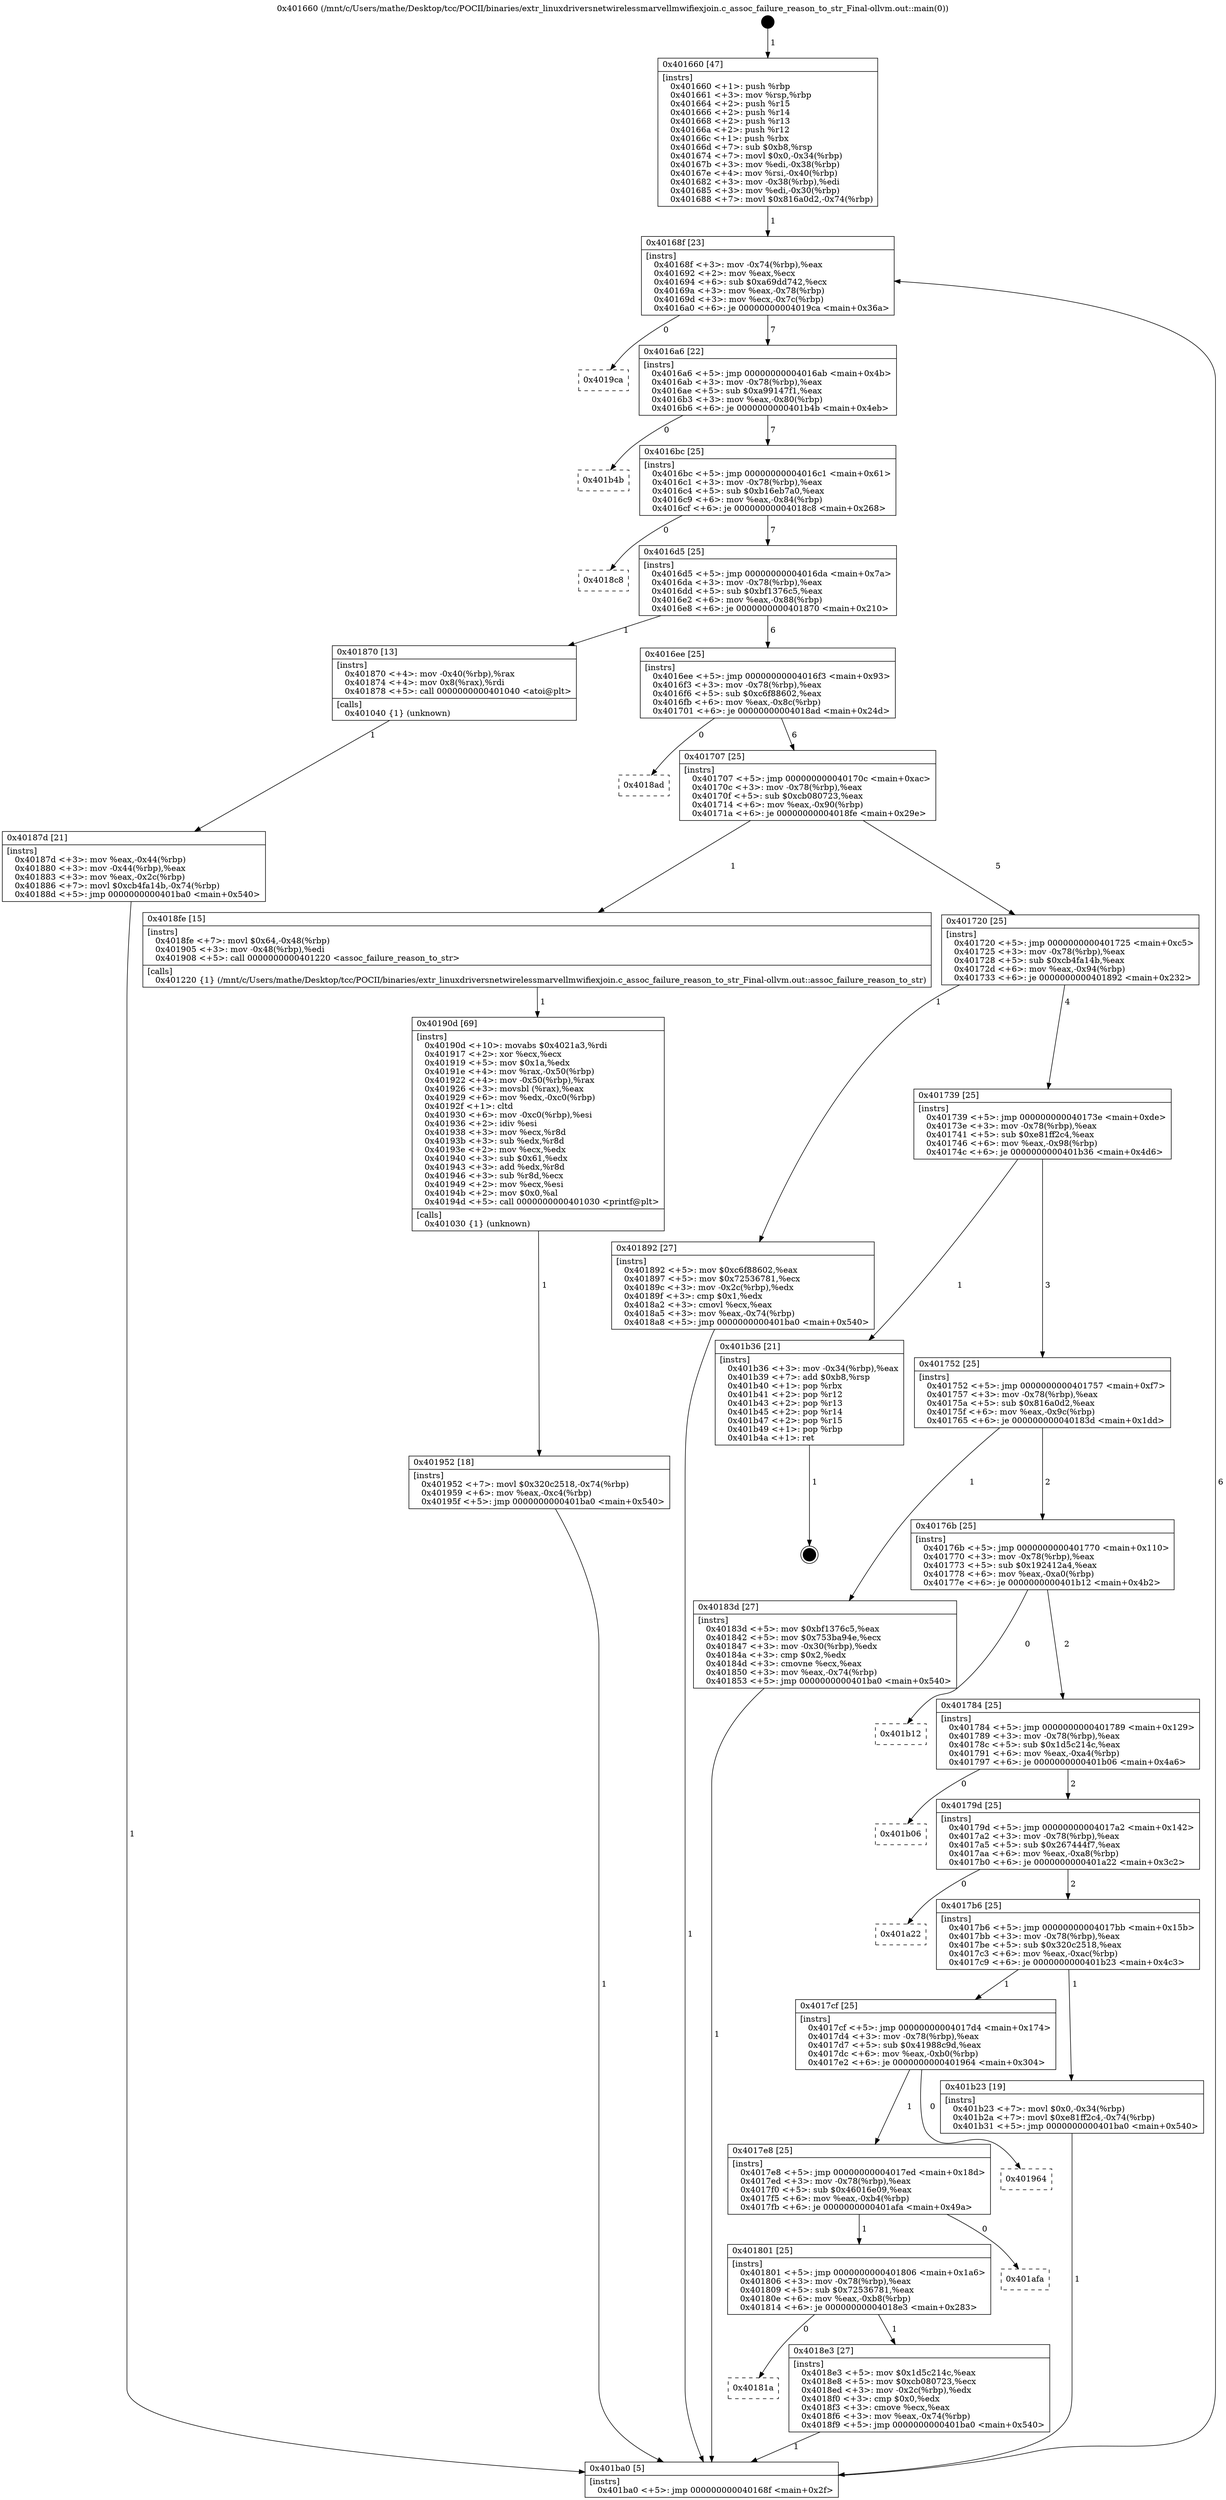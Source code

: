 digraph "0x401660" {
  label = "0x401660 (/mnt/c/Users/mathe/Desktop/tcc/POCII/binaries/extr_linuxdriversnetwirelessmarvellmwifiexjoin.c_assoc_failure_reason_to_str_Final-ollvm.out::main(0))"
  labelloc = "t"
  node[shape=record]

  Entry [label="",width=0.3,height=0.3,shape=circle,fillcolor=black,style=filled]
  "0x40168f" [label="{
     0x40168f [23]\l
     | [instrs]\l
     &nbsp;&nbsp;0x40168f \<+3\>: mov -0x74(%rbp),%eax\l
     &nbsp;&nbsp;0x401692 \<+2\>: mov %eax,%ecx\l
     &nbsp;&nbsp;0x401694 \<+6\>: sub $0xa69dd742,%ecx\l
     &nbsp;&nbsp;0x40169a \<+3\>: mov %eax,-0x78(%rbp)\l
     &nbsp;&nbsp;0x40169d \<+3\>: mov %ecx,-0x7c(%rbp)\l
     &nbsp;&nbsp;0x4016a0 \<+6\>: je 00000000004019ca \<main+0x36a\>\l
  }"]
  "0x4019ca" [label="{
     0x4019ca\l
  }", style=dashed]
  "0x4016a6" [label="{
     0x4016a6 [22]\l
     | [instrs]\l
     &nbsp;&nbsp;0x4016a6 \<+5\>: jmp 00000000004016ab \<main+0x4b\>\l
     &nbsp;&nbsp;0x4016ab \<+3\>: mov -0x78(%rbp),%eax\l
     &nbsp;&nbsp;0x4016ae \<+5\>: sub $0xa99147f1,%eax\l
     &nbsp;&nbsp;0x4016b3 \<+3\>: mov %eax,-0x80(%rbp)\l
     &nbsp;&nbsp;0x4016b6 \<+6\>: je 0000000000401b4b \<main+0x4eb\>\l
  }"]
  Exit [label="",width=0.3,height=0.3,shape=circle,fillcolor=black,style=filled,peripheries=2]
  "0x401b4b" [label="{
     0x401b4b\l
  }", style=dashed]
  "0x4016bc" [label="{
     0x4016bc [25]\l
     | [instrs]\l
     &nbsp;&nbsp;0x4016bc \<+5\>: jmp 00000000004016c1 \<main+0x61\>\l
     &nbsp;&nbsp;0x4016c1 \<+3\>: mov -0x78(%rbp),%eax\l
     &nbsp;&nbsp;0x4016c4 \<+5\>: sub $0xb16eb7a0,%eax\l
     &nbsp;&nbsp;0x4016c9 \<+6\>: mov %eax,-0x84(%rbp)\l
     &nbsp;&nbsp;0x4016cf \<+6\>: je 00000000004018c8 \<main+0x268\>\l
  }"]
  "0x401952" [label="{
     0x401952 [18]\l
     | [instrs]\l
     &nbsp;&nbsp;0x401952 \<+7\>: movl $0x320c2518,-0x74(%rbp)\l
     &nbsp;&nbsp;0x401959 \<+6\>: mov %eax,-0xc4(%rbp)\l
     &nbsp;&nbsp;0x40195f \<+5\>: jmp 0000000000401ba0 \<main+0x540\>\l
  }"]
  "0x4018c8" [label="{
     0x4018c8\l
  }", style=dashed]
  "0x4016d5" [label="{
     0x4016d5 [25]\l
     | [instrs]\l
     &nbsp;&nbsp;0x4016d5 \<+5\>: jmp 00000000004016da \<main+0x7a\>\l
     &nbsp;&nbsp;0x4016da \<+3\>: mov -0x78(%rbp),%eax\l
     &nbsp;&nbsp;0x4016dd \<+5\>: sub $0xbf1376c5,%eax\l
     &nbsp;&nbsp;0x4016e2 \<+6\>: mov %eax,-0x88(%rbp)\l
     &nbsp;&nbsp;0x4016e8 \<+6\>: je 0000000000401870 \<main+0x210\>\l
  }"]
  "0x40190d" [label="{
     0x40190d [69]\l
     | [instrs]\l
     &nbsp;&nbsp;0x40190d \<+10\>: movabs $0x4021a3,%rdi\l
     &nbsp;&nbsp;0x401917 \<+2\>: xor %ecx,%ecx\l
     &nbsp;&nbsp;0x401919 \<+5\>: mov $0x1a,%edx\l
     &nbsp;&nbsp;0x40191e \<+4\>: mov %rax,-0x50(%rbp)\l
     &nbsp;&nbsp;0x401922 \<+4\>: mov -0x50(%rbp),%rax\l
     &nbsp;&nbsp;0x401926 \<+3\>: movsbl (%rax),%eax\l
     &nbsp;&nbsp;0x401929 \<+6\>: mov %edx,-0xc0(%rbp)\l
     &nbsp;&nbsp;0x40192f \<+1\>: cltd\l
     &nbsp;&nbsp;0x401930 \<+6\>: mov -0xc0(%rbp),%esi\l
     &nbsp;&nbsp;0x401936 \<+2\>: idiv %esi\l
     &nbsp;&nbsp;0x401938 \<+3\>: mov %ecx,%r8d\l
     &nbsp;&nbsp;0x40193b \<+3\>: sub %edx,%r8d\l
     &nbsp;&nbsp;0x40193e \<+2\>: mov %ecx,%edx\l
     &nbsp;&nbsp;0x401940 \<+3\>: sub $0x61,%edx\l
     &nbsp;&nbsp;0x401943 \<+3\>: add %edx,%r8d\l
     &nbsp;&nbsp;0x401946 \<+3\>: sub %r8d,%ecx\l
     &nbsp;&nbsp;0x401949 \<+2\>: mov %ecx,%esi\l
     &nbsp;&nbsp;0x40194b \<+2\>: mov $0x0,%al\l
     &nbsp;&nbsp;0x40194d \<+5\>: call 0000000000401030 \<printf@plt\>\l
     | [calls]\l
     &nbsp;&nbsp;0x401030 \{1\} (unknown)\l
  }"]
  "0x401870" [label="{
     0x401870 [13]\l
     | [instrs]\l
     &nbsp;&nbsp;0x401870 \<+4\>: mov -0x40(%rbp),%rax\l
     &nbsp;&nbsp;0x401874 \<+4\>: mov 0x8(%rax),%rdi\l
     &nbsp;&nbsp;0x401878 \<+5\>: call 0000000000401040 \<atoi@plt\>\l
     | [calls]\l
     &nbsp;&nbsp;0x401040 \{1\} (unknown)\l
  }"]
  "0x4016ee" [label="{
     0x4016ee [25]\l
     | [instrs]\l
     &nbsp;&nbsp;0x4016ee \<+5\>: jmp 00000000004016f3 \<main+0x93\>\l
     &nbsp;&nbsp;0x4016f3 \<+3\>: mov -0x78(%rbp),%eax\l
     &nbsp;&nbsp;0x4016f6 \<+5\>: sub $0xc6f88602,%eax\l
     &nbsp;&nbsp;0x4016fb \<+6\>: mov %eax,-0x8c(%rbp)\l
     &nbsp;&nbsp;0x401701 \<+6\>: je 00000000004018ad \<main+0x24d\>\l
  }"]
  "0x40181a" [label="{
     0x40181a\l
  }", style=dashed]
  "0x4018ad" [label="{
     0x4018ad\l
  }", style=dashed]
  "0x401707" [label="{
     0x401707 [25]\l
     | [instrs]\l
     &nbsp;&nbsp;0x401707 \<+5\>: jmp 000000000040170c \<main+0xac\>\l
     &nbsp;&nbsp;0x40170c \<+3\>: mov -0x78(%rbp),%eax\l
     &nbsp;&nbsp;0x40170f \<+5\>: sub $0xcb080723,%eax\l
     &nbsp;&nbsp;0x401714 \<+6\>: mov %eax,-0x90(%rbp)\l
     &nbsp;&nbsp;0x40171a \<+6\>: je 00000000004018fe \<main+0x29e\>\l
  }"]
  "0x4018e3" [label="{
     0x4018e3 [27]\l
     | [instrs]\l
     &nbsp;&nbsp;0x4018e3 \<+5\>: mov $0x1d5c214c,%eax\l
     &nbsp;&nbsp;0x4018e8 \<+5\>: mov $0xcb080723,%ecx\l
     &nbsp;&nbsp;0x4018ed \<+3\>: mov -0x2c(%rbp),%edx\l
     &nbsp;&nbsp;0x4018f0 \<+3\>: cmp $0x0,%edx\l
     &nbsp;&nbsp;0x4018f3 \<+3\>: cmove %ecx,%eax\l
     &nbsp;&nbsp;0x4018f6 \<+3\>: mov %eax,-0x74(%rbp)\l
     &nbsp;&nbsp;0x4018f9 \<+5\>: jmp 0000000000401ba0 \<main+0x540\>\l
  }"]
  "0x4018fe" [label="{
     0x4018fe [15]\l
     | [instrs]\l
     &nbsp;&nbsp;0x4018fe \<+7\>: movl $0x64,-0x48(%rbp)\l
     &nbsp;&nbsp;0x401905 \<+3\>: mov -0x48(%rbp),%edi\l
     &nbsp;&nbsp;0x401908 \<+5\>: call 0000000000401220 \<assoc_failure_reason_to_str\>\l
     | [calls]\l
     &nbsp;&nbsp;0x401220 \{1\} (/mnt/c/Users/mathe/Desktop/tcc/POCII/binaries/extr_linuxdriversnetwirelessmarvellmwifiexjoin.c_assoc_failure_reason_to_str_Final-ollvm.out::assoc_failure_reason_to_str)\l
  }"]
  "0x401720" [label="{
     0x401720 [25]\l
     | [instrs]\l
     &nbsp;&nbsp;0x401720 \<+5\>: jmp 0000000000401725 \<main+0xc5\>\l
     &nbsp;&nbsp;0x401725 \<+3\>: mov -0x78(%rbp),%eax\l
     &nbsp;&nbsp;0x401728 \<+5\>: sub $0xcb4fa14b,%eax\l
     &nbsp;&nbsp;0x40172d \<+6\>: mov %eax,-0x94(%rbp)\l
     &nbsp;&nbsp;0x401733 \<+6\>: je 0000000000401892 \<main+0x232\>\l
  }"]
  "0x401801" [label="{
     0x401801 [25]\l
     | [instrs]\l
     &nbsp;&nbsp;0x401801 \<+5\>: jmp 0000000000401806 \<main+0x1a6\>\l
     &nbsp;&nbsp;0x401806 \<+3\>: mov -0x78(%rbp),%eax\l
     &nbsp;&nbsp;0x401809 \<+5\>: sub $0x72536781,%eax\l
     &nbsp;&nbsp;0x40180e \<+6\>: mov %eax,-0xb8(%rbp)\l
     &nbsp;&nbsp;0x401814 \<+6\>: je 00000000004018e3 \<main+0x283\>\l
  }"]
  "0x401892" [label="{
     0x401892 [27]\l
     | [instrs]\l
     &nbsp;&nbsp;0x401892 \<+5\>: mov $0xc6f88602,%eax\l
     &nbsp;&nbsp;0x401897 \<+5\>: mov $0x72536781,%ecx\l
     &nbsp;&nbsp;0x40189c \<+3\>: mov -0x2c(%rbp),%edx\l
     &nbsp;&nbsp;0x40189f \<+3\>: cmp $0x1,%edx\l
     &nbsp;&nbsp;0x4018a2 \<+3\>: cmovl %ecx,%eax\l
     &nbsp;&nbsp;0x4018a5 \<+3\>: mov %eax,-0x74(%rbp)\l
     &nbsp;&nbsp;0x4018a8 \<+5\>: jmp 0000000000401ba0 \<main+0x540\>\l
  }"]
  "0x401739" [label="{
     0x401739 [25]\l
     | [instrs]\l
     &nbsp;&nbsp;0x401739 \<+5\>: jmp 000000000040173e \<main+0xde\>\l
     &nbsp;&nbsp;0x40173e \<+3\>: mov -0x78(%rbp),%eax\l
     &nbsp;&nbsp;0x401741 \<+5\>: sub $0xe81ff2c4,%eax\l
     &nbsp;&nbsp;0x401746 \<+6\>: mov %eax,-0x98(%rbp)\l
     &nbsp;&nbsp;0x40174c \<+6\>: je 0000000000401b36 \<main+0x4d6\>\l
  }"]
  "0x401afa" [label="{
     0x401afa\l
  }", style=dashed]
  "0x401b36" [label="{
     0x401b36 [21]\l
     | [instrs]\l
     &nbsp;&nbsp;0x401b36 \<+3\>: mov -0x34(%rbp),%eax\l
     &nbsp;&nbsp;0x401b39 \<+7\>: add $0xb8,%rsp\l
     &nbsp;&nbsp;0x401b40 \<+1\>: pop %rbx\l
     &nbsp;&nbsp;0x401b41 \<+2\>: pop %r12\l
     &nbsp;&nbsp;0x401b43 \<+2\>: pop %r13\l
     &nbsp;&nbsp;0x401b45 \<+2\>: pop %r14\l
     &nbsp;&nbsp;0x401b47 \<+2\>: pop %r15\l
     &nbsp;&nbsp;0x401b49 \<+1\>: pop %rbp\l
     &nbsp;&nbsp;0x401b4a \<+1\>: ret\l
  }"]
  "0x401752" [label="{
     0x401752 [25]\l
     | [instrs]\l
     &nbsp;&nbsp;0x401752 \<+5\>: jmp 0000000000401757 \<main+0xf7\>\l
     &nbsp;&nbsp;0x401757 \<+3\>: mov -0x78(%rbp),%eax\l
     &nbsp;&nbsp;0x40175a \<+5\>: sub $0x816a0d2,%eax\l
     &nbsp;&nbsp;0x40175f \<+6\>: mov %eax,-0x9c(%rbp)\l
     &nbsp;&nbsp;0x401765 \<+6\>: je 000000000040183d \<main+0x1dd\>\l
  }"]
  "0x4017e8" [label="{
     0x4017e8 [25]\l
     | [instrs]\l
     &nbsp;&nbsp;0x4017e8 \<+5\>: jmp 00000000004017ed \<main+0x18d\>\l
     &nbsp;&nbsp;0x4017ed \<+3\>: mov -0x78(%rbp),%eax\l
     &nbsp;&nbsp;0x4017f0 \<+5\>: sub $0x46016e09,%eax\l
     &nbsp;&nbsp;0x4017f5 \<+6\>: mov %eax,-0xb4(%rbp)\l
     &nbsp;&nbsp;0x4017fb \<+6\>: je 0000000000401afa \<main+0x49a\>\l
  }"]
  "0x40183d" [label="{
     0x40183d [27]\l
     | [instrs]\l
     &nbsp;&nbsp;0x40183d \<+5\>: mov $0xbf1376c5,%eax\l
     &nbsp;&nbsp;0x401842 \<+5\>: mov $0x753ba94e,%ecx\l
     &nbsp;&nbsp;0x401847 \<+3\>: mov -0x30(%rbp),%edx\l
     &nbsp;&nbsp;0x40184a \<+3\>: cmp $0x2,%edx\l
     &nbsp;&nbsp;0x40184d \<+3\>: cmovne %ecx,%eax\l
     &nbsp;&nbsp;0x401850 \<+3\>: mov %eax,-0x74(%rbp)\l
     &nbsp;&nbsp;0x401853 \<+5\>: jmp 0000000000401ba0 \<main+0x540\>\l
  }"]
  "0x40176b" [label="{
     0x40176b [25]\l
     | [instrs]\l
     &nbsp;&nbsp;0x40176b \<+5\>: jmp 0000000000401770 \<main+0x110\>\l
     &nbsp;&nbsp;0x401770 \<+3\>: mov -0x78(%rbp),%eax\l
     &nbsp;&nbsp;0x401773 \<+5\>: sub $0x192412a4,%eax\l
     &nbsp;&nbsp;0x401778 \<+6\>: mov %eax,-0xa0(%rbp)\l
     &nbsp;&nbsp;0x40177e \<+6\>: je 0000000000401b12 \<main+0x4b2\>\l
  }"]
  "0x401ba0" [label="{
     0x401ba0 [5]\l
     | [instrs]\l
     &nbsp;&nbsp;0x401ba0 \<+5\>: jmp 000000000040168f \<main+0x2f\>\l
  }"]
  "0x401660" [label="{
     0x401660 [47]\l
     | [instrs]\l
     &nbsp;&nbsp;0x401660 \<+1\>: push %rbp\l
     &nbsp;&nbsp;0x401661 \<+3\>: mov %rsp,%rbp\l
     &nbsp;&nbsp;0x401664 \<+2\>: push %r15\l
     &nbsp;&nbsp;0x401666 \<+2\>: push %r14\l
     &nbsp;&nbsp;0x401668 \<+2\>: push %r13\l
     &nbsp;&nbsp;0x40166a \<+2\>: push %r12\l
     &nbsp;&nbsp;0x40166c \<+1\>: push %rbx\l
     &nbsp;&nbsp;0x40166d \<+7\>: sub $0xb8,%rsp\l
     &nbsp;&nbsp;0x401674 \<+7\>: movl $0x0,-0x34(%rbp)\l
     &nbsp;&nbsp;0x40167b \<+3\>: mov %edi,-0x38(%rbp)\l
     &nbsp;&nbsp;0x40167e \<+4\>: mov %rsi,-0x40(%rbp)\l
     &nbsp;&nbsp;0x401682 \<+3\>: mov -0x38(%rbp),%edi\l
     &nbsp;&nbsp;0x401685 \<+3\>: mov %edi,-0x30(%rbp)\l
     &nbsp;&nbsp;0x401688 \<+7\>: movl $0x816a0d2,-0x74(%rbp)\l
  }"]
  "0x40187d" [label="{
     0x40187d [21]\l
     | [instrs]\l
     &nbsp;&nbsp;0x40187d \<+3\>: mov %eax,-0x44(%rbp)\l
     &nbsp;&nbsp;0x401880 \<+3\>: mov -0x44(%rbp),%eax\l
     &nbsp;&nbsp;0x401883 \<+3\>: mov %eax,-0x2c(%rbp)\l
     &nbsp;&nbsp;0x401886 \<+7\>: movl $0xcb4fa14b,-0x74(%rbp)\l
     &nbsp;&nbsp;0x40188d \<+5\>: jmp 0000000000401ba0 \<main+0x540\>\l
  }"]
  "0x401964" [label="{
     0x401964\l
  }", style=dashed]
  "0x401b12" [label="{
     0x401b12\l
  }", style=dashed]
  "0x401784" [label="{
     0x401784 [25]\l
     | [instrs]\l
     &nbsp;&nbsp;0x401784 \<+5\>: jmp 0000000000401789 \<main+0x129\>\l
     &nbsp;&nbsp;0x401789 \<+3\>: mov -0x78(%rbp),%eax\l
     &nbsp;&nbsp;0x40178c \<+5\>: sub $0x1d5c214c,%eax\l
     &nbsp;&nbsp;0x401791 \<+6\>: mov %eax,-0xa4(%rbp)\l
     &nbsp;&nbsp;0x401797 \<+6\>: je 0000000000401b06 \<main+0x4a6\>\l
  }"]
  "0x4017cf" [label="{
     0x4017cf [25]\l
     | [instrs]\l
     &nbsp;&nbsp;0x4017cf \<+5\>: jmp 00000000004017d4 \<main+0x174\>\l
     &nbsp;&nbsp;0x4017d4 \<+3\>: mov -0x78(%rbp),%eax\l
     &nbsp;&nbsp;0x4017d7 \<+5\>: sub $0x41988c9d,%eax\l
     &nbsp;&nbsp;0x4017dc \<+6\>: mov %eax,-0xb0(%rbp)\l
     &nbsp;&nbsp;0x4017e2 \<+6\>: je 0000000000401964 \<main+0x304\>\l
  }"]
  "0x401b06" [label="{
     0x401b06\l
  }", style=dashed]
  "0x40179d" [label="{
     0x40179d [25]\l
     | [instrs]\l
     &nbsp;&nbsp;0x40179d \<+5\>: jmp 00000000004017a2 \<main+0x142\>\l
     &nbsp;&nbsp;0x4017a2 \<+3\>: mov -0x78(%rbp),%eax\l
     &nbsp;&nbsp;0x4017a5 \<+5\>: sub $0x267444f7,%eax\l
     &nbsp;&nbsp;0x4017aa \<+6\>: mov %eax,-0xa8(%rbp)\l
     &nbsp;&nbsp;0x4017b0 \<+6\>: je 0000000000401a22 \<main+0x3c2\>\l
  }"]
  "0x401b23" [label="{
     0x401b23 [19]\l
     | [instrs]\l
     &nbsp;&nbsp;0x401b23 \<+7\>: movl $0x0,-0x34(%rbp)\l
     &nbsp;&nbsp;0x401b2a \<+7\>: movl $0xe81ff2c4,-0x74(%rbp)\l
     &nbsp;&nbsp;0x401b31 \<+5\>: jmp 0000000000401ba0 \<main+0x540\>\l
  }"]
  "0x401a22" [label="{
     0x401a22\l
  }", style=dashed]
  "0x4017b6" [label="{
     0x4017b6 [25]\l
     | [instrs]\l
     &nbsp;&nbsp;0x4017b6 \<+5\>: jmp 00000000004017bb \<main+0x15b\>\l
     &nbsp;&nbsp;0x4017bb \<+3\>: mov -0x78(%rbp),%eax\l
     &nbsp;&nbsp;0x4017be \<+5\>: sub $0x320c2518,%eax\l
     &nbsp;&nbsp;0x4017c3 \<+6\>: mov %eax,-0xac(%rbp)\l
     &nbsp;&nbsp;0x4017c9 \<+6\>: je 0000000000401b23 \<main+0x4c3\>\l
  }"]
  Entry -> "0x401660" [label=" 1"]
  "0x40168f" -> "0x4019ca" [label=" 0"]
  "0x40168f" -> "0x4016a6" [label=" 7"]
  "0x401b36" -> Exit [label=" 1"]
  "0x4016a6" -> "0x401b4b" [label=" 0"]
  "0x4016a6" -> "0x4016bc" [label=" 7"]
  "0x401b23" -> "0x401ba0" [label=" 1"]
  "0x4016bc" -> "0x4018c8" [label=" 0"]
  "0x4016bc" -> "0x4016d5" [label=" 7"]
  "0x401952" -> "0x401ba0" [label=" 1"]
  "0x4016d5" -> "0x401870" [label=" 1"]
  "0x4016d5" -> "0x4016ee" [label=" 6"]
  "0x40190d" -> "0x401952" [label=" 1"]
  "0x4016ee" -> "0x4018ad" [label=" 0"]
  "0x4016ee" -> "0x401707" [label=" 6"]
  "0x4018fe" -> "0x40190d" [label=" 1"]
  "0x401707" -> "0x4018fe" [label=" 1"]
  "0x401707" -> "0x401720" [label=" 5"]
  "0x4018e3" -> "0x401ba0" [label=" 1"]
  "0x401720" -> "0x401892" [label=" 1"]
  "0x401720" -> "0x401739" [label=" 4"]
  "0x401801" -> "0x4018e3" [label=" 1"]
  "0x401739" -> "0x401b36" [label=" 1"]
  "0x401739" -> "0x401752" [label=" 3"]
  "0x401801" -> "0x40181a" [label=" 0"]
  "0x401752" -> "0x40183d" [label=" 1"]
  "0x401752" -> "0x40176b" [label=" 2"]
  "0x40183d" -> "0x401ba0" [label=" 1"]
  "0x401660" -> "0x40168f" [label=" 1"]
  "0x401ba0" -> "0x40168f" [label=" 6"]
  "0x401870" -> "0x40187d" [label=" 1"]
  "0x40187d" -> "0x401ba0" [label=" 1"]
  "0x401892" -> "0x401ba0" [label=" 1"]
  "0x4017e8" -> "0x401afa" [label=" 0"]
  "0x40176b" -> "0x401b12" [label=" 0"]
  "0x40176b" -> "0x401784" [label=" 2"]
  "0x4017e8" -> "0x401801" [label=" 1"]
  "0x401784" -> "0x401b06" [label=" 0"]
  "0x401784" -> "0x40179d" [label=" 2"]
  "0x4017cf" -> "0x401964" [label=" 0"]
  "0x40179d" -> "0x401a22" [label=" 0"]
  "0x40179d" -> "0x4017b6" [label=" 2"]
  "0x4017cf" -> "0x4017e8" [label=" 1"]
  "0x4017b6" -> "0x401b23" [label=" 1"]
  "0x4017b6" -> "0x4017cf" [label=" 1"]
}
